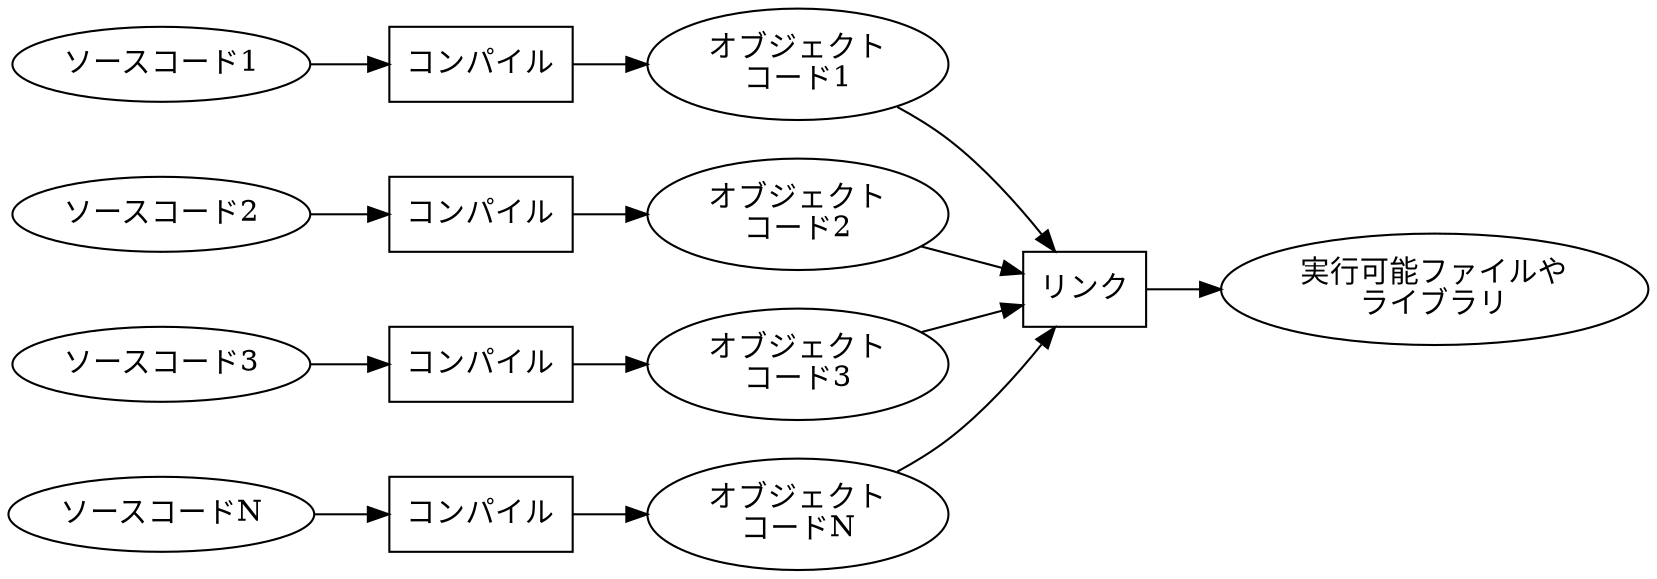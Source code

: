 digraph G {
  graph [rankdir=LR]

  source1 [label="ソースコード1"]
  source2 [label="ソースコード2"]
  source3 [label="ソースコード3"]
  sourceN [label="ソースコードN"]

  compile1 [shape=box, label="コンパイル"]
  compile2 [shape=box, label="コンパイル"]
  compile3 [shape=box, label="コンパイル"]
  compileN [shape=box, label="コンパイル"]

  object1 [label="オブジェクト\nコード1"]
  object2 [label="オブジェクト\nコード2"]
  object3 [label="オブジェクト\nコード3"]
  objectN [label="オブジェクト\nコードN"]

  link [shape=box, label="リンク"]

  executable [label="実行可能ファイルや\nライブラリ"]

  source1 -> compile1
  source2 -> compile2
  source3 -> compile3
  sourceN -> compileN

  compile1 -> object1
  compile2 -> object2
  compile3 -> object3
  compileN -> objectN

  { object1; object2; object3; objectN } -> link

  link -> executable
}